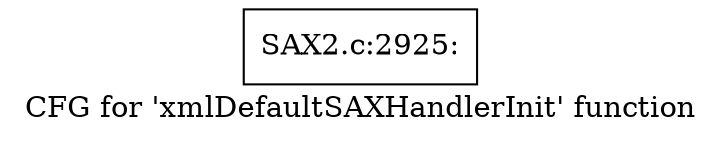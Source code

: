 digraph "CFG for 'xmlDefaultSAXHandlerInit' function" {
	label="CFG for 'xmlDefaultSAXHandlerInit' function";

	Node0x42afdb0 [shape=record,label="{SAX2.c:2925:}"];
}
